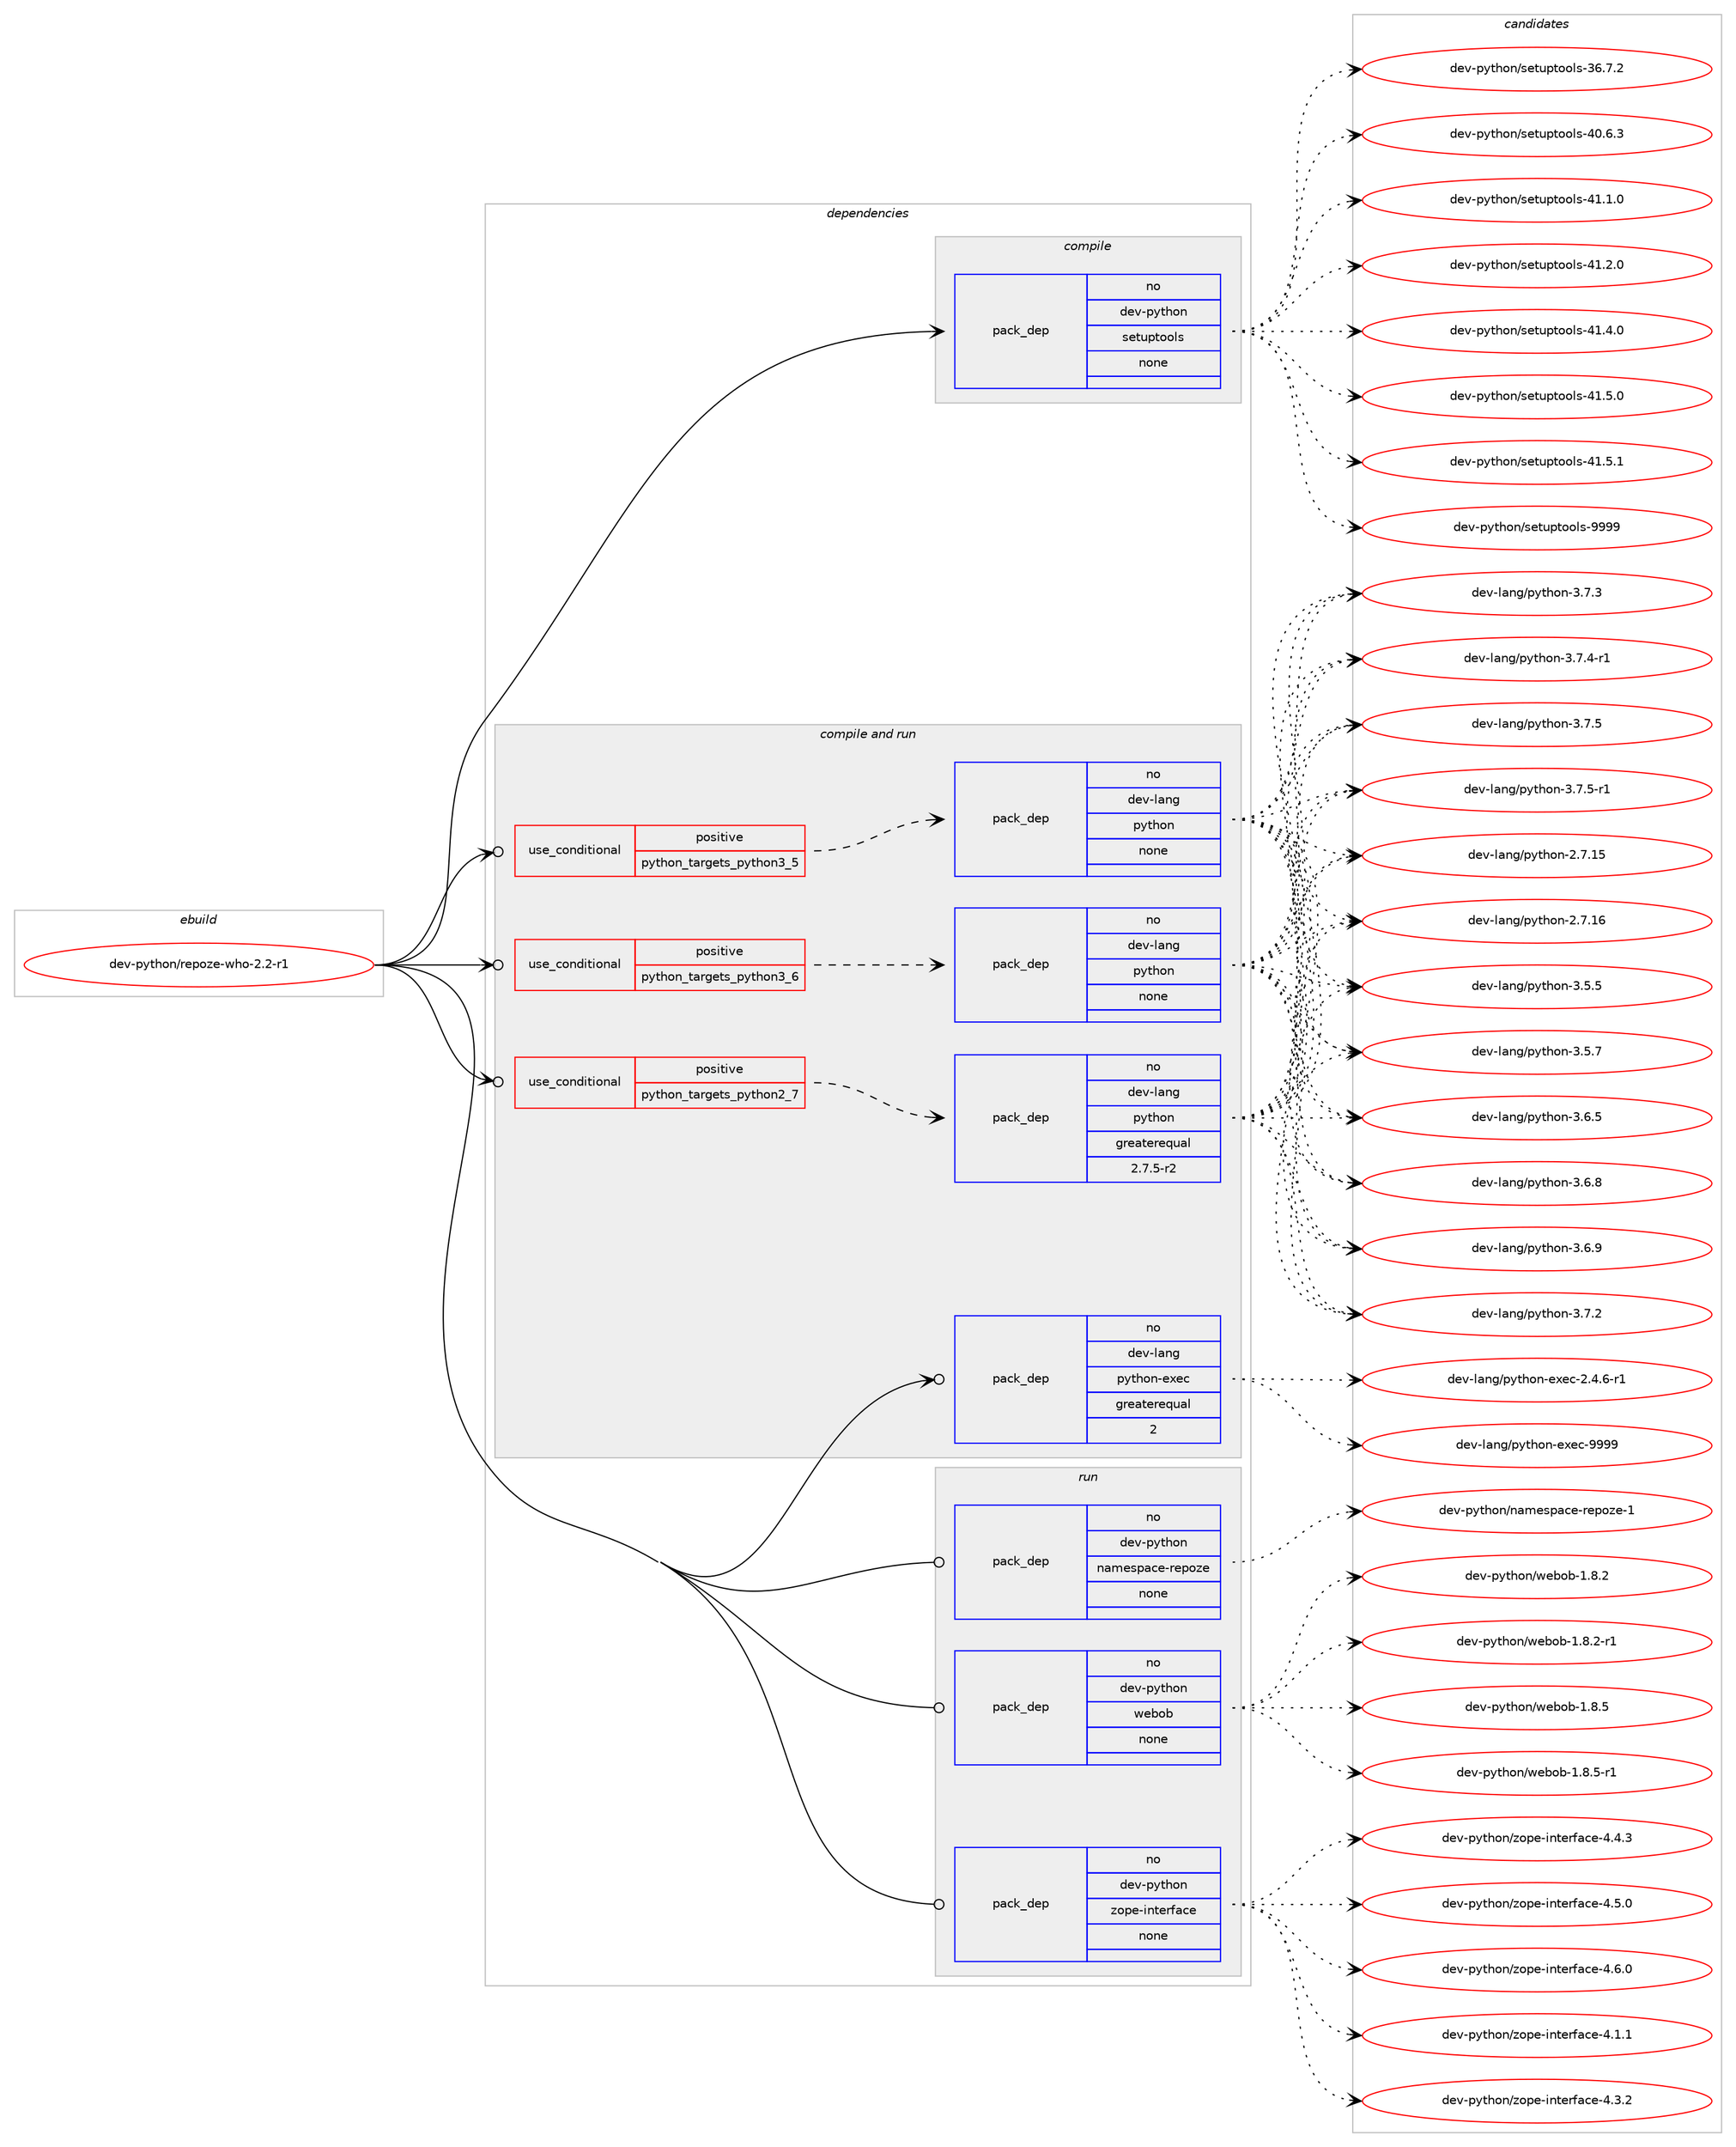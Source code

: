 digraph prolog {

# *************
# Graph options
# *************

newrank=true;
concentrate=true;
compound=true;
graph [rankdir=LR,fontname=Helvetica,fontsize=10,ranksep=1.5];#, ranksep=2.5, nodesep=0.2];
edge  [arrowhead=vee];
node  [fontname=Helvetica,fontsize=10];

# **********
# The ebuild
# **********

subgraph cluster_leftcol {
color=gray;
rank=same;
label=<<i>ebuild</i>>;
id [label="dev-python/repoze-who-2.2-r1", color=red, width=4, href="../dev-python/repoze-who-2.2-r1.svg"];
}

# ****************
# The dependencies
# ****************

subgraph cluster_midcol {
color=gray;
label=<<i>dependencies</i>>;
subgraph cluster_compile {
fillcolor="#eeeeee";
style=filled;
label=<<i>compile</i>>;
subgraph pack474542 {
dependency635001 [label=<<TABLE BORDER="0" CELLBORDER="1" CELLSPACING="0" CELLPADDING="4" WIDTH="220"><TR><TD ROWSPAN="6" CELLPADDING="30">pack_dep</TD></TR><TR><TD WIDTH="110">no</TD></TR><TR><TD>dev-python</TD></TR><TR><TD>setuptools</TD></TR><TR><TD>none</TD></TR><TR><TD></TD></TR></TABLE>>, shape=none, color=blue];
}
id:e -> dependency635001:w [weight=20,style="solid",arrowhead="vee"];
}
subgraph cluster_compileandrun {
fillcolor="#eeeeee";
style=filled;
label=<<i>compile and run</i>>;
subgraph cond148580 {
dependency635002 [label=<<TABLE BORDER="0" CELLBORDER="1" CELLSPACING="0" CELLPADDING="4"><TR><TD ROWSPAN="3" CELLPADDING="10">use_conditional</TD></TR><TR><TD>positive</TD></TR><TR><TD>python_targets_python2_7</TD></TR></TABLE>>, shape=none, color=red];
subgraph pack474543 {
dependency635003 [label=<<TABLE BORDER="0" CELLBORDER="1" CELLSPACING="0" CELLPADDING="4" WIDTH="220"><TR><TD ROWSPAN="6" CELLPADDING="30">pack_dep</TD></TR><TR><TD WIDTH="110">no</TD></TR><TR><TD>dev-lang</TD></TR><TR><TD>python</TD></TR><TR><TD>greaterequal</TD></TR><TR><TD>2.7.5-r2</TD></TR></TABLE>>, shape=none, color=blue];
}
dependency635002:e -> dependency635003:w [weight=20,style="dashed",arrowhead="vee"];
}
id:e -> dependency635002:w [weight=20,style="solid",arrowhead="odotvee"];
subgraph cond148581 {
dependency635004 [label=<<TABLE BORDER="0" CELLBORDER="1" CELLSPACING="0" CELLPADDING="4"><TR><TD ROWSPAN="3" CELLPADDING="10">use_conditional</TD></TR><TR><TD>positive</TD></TR><TR><TD>python_targets_python3_5</TD></TR></TABLE>>, shape=none, color=red];
subgraph pack474544 {
dependency635005 [label=<<TABLE BORDER="0" CELLBORDER="1" CELLSPACING="0" CELLPADDING="4" WIDTH="220"><TR><TD ROWSPAN="6" CELLPADDING="30">pack_dep</TD></TR><TR><TD WIDTH="110">no</TD></TR><TR><TD>dev-lang</TD></TR><TR><TD>python</TD></TR><TR><TD>none</TD></TR><TR><TD></TD></TR></TABLE>>, shape=none, color=blue];
}
dependency635004:e -> dependency635005:w [weight=20,style="dashed",arrowhead="vee"];
}
id:e -> dependency635004:w [weight=20,style="solid",arrowhead="odotvee"];
subgraph cond148582 {
dependency635006 [label=<<TABLE BORDER="0" CELLBORDER="1" CELLSPACING="0" CELLPADDING="4"><TR><TD ROWSPAN="3" CELLPADDING="10">use_conditional</TD></TR><TR><TD>positive</TD></TR><TR><TD>python_targets_python3_6</TD></TR></TABLE>>, shape=none, color=red];
subgraph pack474545 {
dependency635007 [label=<<TABLE BORDER="0" CELLBORDER="1" CELLSPACING="0" CELLPADDING="4" WIDTH="220"><TR><TD ROWSPAN="6" CELLPADDING="30">pack_dep</TD></TR><TR><TD WIDTH="110">no</TD></TR><TR><TD>dev-lang</TD></TR><TR><TD>python</TD></TR><TR><TD>none</TD></TR><TR><TD></TD></TR></TABLE>>, shape=none, color=blue];
}
dependency635006:e -> dependency635007:w [weight=20,style="dashed",arrowhead="vee"];
}
id:e -> dependency635006:w [weight=20,style="solid",arrowhead="odotvee"];
subgraph pack474546 {
dependency635008 [label=<<TABLE BORDER="0" CELLBORDER="1" CELLSPACING="0" CELLPADDING="4" WIDTH="220"><TR><TD ROWSPAN="6" CELLPADDING="30">pack_dep</TD></TR><TR><TD WIDTH="110">no</TD></TR><TR><TD>dev-lang</TD></TR><TR><TD>python-exec</TD></TR><TR><TD>greaterequal</TD></TR><TR><TD>2</TD></TR></TABLE>>, shape=none, color=blue];
}
id:e -> dependency635008:w [weight=20,style="solid",arrowhead="odotvee"];
}
subgraph cluster_run {
fillcolor="#eeeeee";
style=filled;
label=<<i>run</i>>;
subgraph pack474547 {
dependency635009 [label=<<TABLE BORDER="0" CELLBORDER="1" CELLSPACING="0" CELLPADDING="4" WIDTH="220"><TR><TD ROWSPAN="6" CELLPADDING="30">pack_dep</TD></TR><TR><TD WIDTH="110">no</TD></TR><TR><TD>dev-python</TD></TR><TR><TD>namespace-repoze</TD></TR><TR><TD>none</TD></TR><TR><TD></TD></TR></TABLE>>, shape=none, color=blue];
}
id:e -> dependency635009:w [weight=20,style="solid",arrowhead="odot"];
subgraph pack474548 {
dependency635010 [label=<<TABLE BORDER="0" CELLBORDER="1" CELLSPACING="0" CELLPADDING="4" WIDTH="220"><TR><TD ROWSPAN="6" CELLPADDING="30">pack_dep</TD></TR><TR><TD WIDTH="110">no</TD></TR><TR><TD>dev-python</TD></TR><TR><TD>webob</TD></TR><TR><TD>none</TD></TR><TR><TD></TD></TR></TABLE>>, shape=none, color=blue];
}
id:e -> dependency635010:w [weight=20,style="solid",arrowhead="odot"];
subgraph pack474549 {
dependency635011 [label=<<TABLE BORDER="0" CELLBORDER="1" CELLSPACING="0" CELLPADDING="4" WIDTH="220"><TR><TD ROWSPAN="6" CELLPADDING="30">pack_dep</TD></TR><TR><TD WIDTH="110">no</TD></TR><TR><TD>dev-python</TD></TR><TR><TD>zope-interface</TD></TR><TR><TD>none</TD></TR><TR><TD></TD></TR></TABLE>>, shape=none, color=blue];
}
id:e -> dependency635011:w [weight=20,style="solid",arrowhead="odot"];
}
}

# **************
# The candidates
# **************

subgraph cluster_choices {
rank=same;
color=gray;
label=<<i>candidates</i>>;

subgraph choice474542 {
color=black;
nodesep=1;
choice100101118451121211161041111104711510111611711211611111110811545515446554650 [label="dev-python/setuptools-36.7.2", color=red, width=4,href="../dev-python/setuptools-36.7.2.svg"];
choice100101118451121211161041111104711510111611711211611111110811545524846544651 [label="dev-python/setuptools-40.6.3", color=red, width=4,href="../dev-python/setuptools-40.6.3.svg"];
choice100101118451121211161041111104711510111611711211611111110811545524946494648 [label="dev-python/setuptools-41.1.0", color=red, width=4,href="../dev-python/setuptools-41.1.0.svg"];
choice100101118451121211161041111104711510111611711211611111110811545524946504648 [label="dev-python/setuptools-41.2.0", color=red, width=4,href="../dev-python/setuptools-41.2.0.svg"];
choice100101118451121211161041111104711510111611711211611111110811545524946524648 [label="dev-python/setuptools-41.4.0", color=red, width=4,href="../dev-python/setuptools-41.4.0.svg"];
choice100101118451121211161041111104711510111611711211611111110811545524946534648 [label="dev-python/setuptools-41.5.0", color=red, width=4,href="../dev-python/setuptools-41.5.0.svg"];
choice100101118451121211161041111104711510111611711211611111110811545524946534649 [label="dev-python/setuptools-41.5.1", color=red, width=4,href="../dev-python/setuptools-41.5.1.svg"];
choice10010111845112121116104111110471151011161171121161111111081154557575757 [label="dev-python/setuptools-9999", color=red, width=4,href="../dev-python/setuptools-9999.svg"];
dependency635001:e -> choice100101118451121211161041111104711510111611711211611111110811545515446554650:w [style=dotted,weight="100"];
dependency635001:e -> choice100101118451121211161041111104711510111611711211611111110811545524846544651:w [style=dotted,weight="100"];
dependency635001:e -> choice100101118451121211161041111104711510111611711211611111110811545524946494648:w [style=dotted,weight="100"];
dependency635001:e -> choice100101118451121211161041111104711510111611711211611111110811545524946504648:w [style=dotted,weight="100"];
dependency635001:e -> choice100101118451121211161041111104711510111611711211611111110811545524946524648:w [style=dotted,weight="100"];
dependency635001:e -> choice100101118451121211161041111104711510111611711211611111110811545524946534648:w [style=dotted,weight="100"];
dependency635001:e -> choice100101118451121211161041111104711510111611711211611111110811545524946534649:w [style=dotted,weight="100"];
dependency635001:e -> choice10010111845112121116104111110471151011161171121161111111081154557575757:w [style=dotted,weight="100"];
}
subgraph choice474543 {
color=black;
nodesep=1;
choice10010111845108971101034711212111610411111045504655464953 [label="dev-lang/python-2.7.15", color=red, width=4,href="../dev-lang/python-2.7.15.svg"];
choice10010111845108971101034711212111610411111045504655464954 [label="dev-lang/python-2.7.16", color=red, width=4,href="../dev-lang/python-2.7.16.svg"];
choice100101118451089711010347112121116104111110455146534653 [label="dev-lang/python-3.5.5", color=red, width=4,href="../dev-lang/python-3.5.5.svg"];
choice100101118451089711010347112121116104111110455146534655 [label="dev-lang/python-3.5.7", color=red, width=4,href="../dev-lang/python-3.5.7.svg"];
choice100101118451089711010347112121116104111110455146544653 [label="dev-lang/python-3.6.5", color=red, width=4,href="../dev-lang/python-3.6.5.svg"];
choice100101118451089711010347112121116104111110455146544656 [label="dev-lang/python-3.6.8", color=red, width=4,href="../dev-lang/python-3.6.8.svg"];
choice100101118451089711010347112121116104111110455146544657 [label="dev-lang/python-3.6.9", color=red, width=4,href="../dev-lang/python-3.6.9.svg"];
choice100101118451089711010347112121116104111110455146554650 [label="dev-lang/python-3.7.2", color=red, width=4,href="../dev-lang/python-3.7.2.svg"];
choice100101118451089711010347112121116104111110455146554651 [label="dev-lang/python-3.7.3", color=red, width=4,href="../dev-lang/python-3.7.3.svg"];
choice1001011184510897110103471121211161041111104551465546524511449 [label="dev-lang/python-3.7.4-r1", color=red, width=4,href="../dev-lang/python-3.7.4-r1.svg"];
choice100101118451089711010347112121116104111110455146554653 [label="dev-lang/python-3.7.5", color=red, width=4,href="../dev-lang/python-3.7.5.svg"];
choice1001011184510897110103471121211161041111104551465546534511449 [label="dev-lang/python-3.7.5-r1", color=red, width=4,href="../dev-lang/python-3.7.5-r1.svg"];
dependency635003:e -> choice10010111845108971101034711212111610411111045504655464953:w [style=dotted,weight="100"];
dependency635003:e -> choice10010111845108971101034711212111610411111045504655464954:w [style=dotted,weight="100"];
dependency635003:e -> choice100101118451089711010347112121116104111110455146534653:w [style=dotted,weight="100"];
dependency635003:e -> choice100101118451089711010347112121116104111110455146534655:w [style=dotted,weight="100"];
dependency635003:e -> choice100101118451089711010347112121116104111110455146544653:w [style=dotted,weight="100"];
dependency635003:e -> choice100101118451089711010347112121116104111110455146544656:w [style=dotted,weight="100"];
dependency635003:e -> choice100101118451089711010347112121116104111110455146544657:w [style=dotted,weight="100"];
dependency635003:e -> choice100101118451089711010347112121116104111110455146554650:w [style=dotted,weight="100"];
dependency635003:e -> choice100101118451089711010347112121116104111110455146554651:w [style=dotted,weight="100"];
dependency635003:e -> choice1001011184510897110103471121211161041111104551465546524511449:w [style=dotted,weight="100"];
dependency635003:e -> choice100101118451089711010347112121116104111110455146554653:w [style=dotted,weight="100"];
dependency635003:e -> choice1001011184510897110103471121211161041111104551465546534511449:w [style=dotted,weight="100"];
}
subgraph choice474544 {
color=black;
nodesep=1;
choice10010111845108971101034711212111610411111045504655464953 [label="dev-lang/python-2.7.15", color=red, width=4,href="../dev-lang/python-2.7.15.svg"];
choice10010111845108971101034711212111610411111045504655464954 [label="dev-lang/python-2.7.16", color=red, width=4,href="../dev-lang/python-2.7.16.svg"];
choice100101118451089711010347112121116104111110455146534653 [label="dev-lang/python-3.5.5", color=red, width=4,href="../dev-lang/python-3.5.5.svg"];
choice100101118451089711010347112121116104111110455146534655 [label="dev-lang/python-3.5.7", color=red, width=4,href="../dev-lang/python-3.5.7.svg"];
choice100101118451089711010347112121116104111110455146544653 [label="dev-lang/python-3.6.5", color=red, width=4,href="../dev-lang/python-3.6.5.svg"];
choice100101118451089711010347112121116104111110455146544656 [label="dev-lang/python-3.6.8", color=red, width=4,href="../dev-lang/python-3.6.8.svg"];
choice100101118451089711010347112121116104111110455146544657 [label="dev-lang/python-3.6.9", color=red, width=4,href="../dev-lang/python-3.6.9.svg"];
choice100101118451089711010347112121116104111110455146554650 [label="dev-lang/python-3.7.2", color=red, width=4,href="../dev-lang/python-3.7.2.svg"];
choice100101118451089711010347112121116104111110455146554651 [label="dev-lang/python-3.7.3", color=red, width=4,href="../dev-lang/python-3.7.3.svg"];
choice1001011184510897110103471121211161041111104551465546524511449 [label="dev-lang/python-3.7.4-r1", color=red, width=4,href="../dev-lang/python-3.7.4-r1.svg"];
choice100101118451089711010347112121116104111110455146554653 [label="dev-lang/python-3.7.5", color=red, width=4,href="../dev-lang/python-3.7.5.svg"];
choice1001011184510897110103471121211161041111104551465546534511449 [label="dev-lang/python-3.7.5-r1", color=red, width=4,href="../dev-lang/python-3.7.5-r1.svg"];
dependency635005:e -> choice10010111845108971101034711212111610411111045504655464953:w [style=dotted,weight="100"];
dependency635005:e -> choice10010111845108971101034711212111610411111045504655464954:w [style=dotted,weight="100"];
dependency635005:e -> choice100101118451089711010347112121116104111110455146534653:w [style=dotted,weight="100"];
dependency635005:e -> choice100101118451089711010347112121116104111110455146534655:w [style=dotted,weight="100"];
dependency635005:e -> choice100101118451089711010347112121116104111110455146544653:w [style=dotted,weight="100"];
dependency635005:e -> choice100101118451089711010347112121116104111110455146544656:w [style=dotted,weight="100"];
dependency635005:e -> choice100101118451089711010347112121116104111110455146544657:w [style=dotted,weight="100"];
dependency635005:e -> choice100101118451089711010347112121116104111110455146554650:w [style=dotted,weight="100"];
dependency635005:e -> choice100101118451089711010347112121116104111110455146554651:w [style=dotted,weight="100"];
dependency635005:e -> choice1001011184510897110103471121211161041111104551465546524511449:w [style=dotted,weight="100"];
dependency635005:e -> choice100101118451089711010347112121116104111110455146554653:w [style=dotted,weight="100"];
dependency635005:e -> choice1001011184510897110103471121211161041111104551465546534511449:w [style=dotted,weight="100"];
}
subgraph choice474545 {
color=black;
nodesep=1;
choice10010111845108971101034711212111610411111045504655464953 [label="dev-lang/python-2.7.15", color=red, width=4,href="../dev-lang/python-2.7.15.svg"];
choice10010111845108971101034711212111610411111045504655464954 [label="dev-lang/python-2.7.16", color=red, width=4,href="../dev-lang/python-2.7.16.svg"];
choice100101118451089711010347112121116104111110455146534653 [label="dev-lang/python-3.5.5", color=red, width=4,href="../dev-lang/python-3.5.5.svg"];
choice100101118451089711010347112121116104111110455146534655 [label="dev-lang/python-3.5.7", color=red, width=4,href="../dev-lang/python-3.5.7.svg"];
choice100101118451089711010347112121116104111110455146544653 [label="dev-lang/python-3.6.5", color=red, width=4,href="../dev-lang/python-3.6.5.svg"];
choice100101118451089711010347112121116104111110455146544656 [label="dev-lang/python-3.6.8", color=red, width=4,href="../dev-lang/python-3.6.8.svg"];
choice100101118451089711010347112121116104111110455146544657 [label="dev-lang/python-3.6.9", color=red, width=4,href="../dev-lang/python-3.6.9.svg"];
choice100101118451089711010347112121116104111110455146554650 [label="dev-lang/python-3.7.2", color=red, width=4,href="../dev-lang/python-3.7.2.svg"];
choice100101118451089711010347112121116104111110455146554651 [label="dev-lang/python-3.7.3", color=red, width=4,href="../dev-lang/python-3.7.3.svg"];
choice1001011184510897110103471121211161041111104551465546524511449 [label="dev-lang/python-3.7.4-r1", color=red, width=4,href="../dev-lang/python-3.7.4-r1.svg"];
choice100101118451089711010347112121116104111110455146554653 [label="dev-lang/python-3.7.5", color=red, width=4,href="../dev-lang/python-3.7.5.svg"];
choice1001011184510897110103471121211161041111104551465546534511449 [label="dev-lang/python-3.7.5-r1", color=red, width=4,href="../dev-lang/python-3.7.5-r1.svg"];
dependency635007:e -> choice10010111845108971101034711212111610411111045504655464953:w [style=dotted,weight="100"];
dependency635007:e -> choice10010111845108971101034711212111610411111045504655464954:w [style=dotted,weight="100"];
dependency635007:e -> choice100101118451089711010347112121116104111110455146534653:w [style=dotted,weight="100"];
dependency635007:e -> choice100101118451089711010347112121116104111110455146534655:w [style=dotted,weight="100"];
dependency635007:e -> choice100101118451089711010347112121116104111110455146544653:w [style=dotted,weight="100"];
dependency635007:e -> choice100101118451089711010347112121116104111110455146544656:w [style=dotted,weight="100"];
dependency635007:e -> choice100101118451089711010347112121116104111110455146544657:w [style=dotted,weight="100"];
dependency635007:e -> choice100101118451089711010347112121116104111110455146554650:w [style=dotted,weight="100"];
dependency635007:e -> choice100101118451089711010347112121116104111110455146554651:w [style=dotted,weight="100"];
dependency635007:e -> choice1001011184510897110103471121211161041111104551465546524511449:w [style=dotted,weight="100"];
dependency635007:e -> choice100101118451089711010347112121116104111110455146554653:w [style=dotted,weight="100"];
dependency635007:e -> choice1001011184510897110103471121211161041111104551465546534511449:w [style=dotted,weight="100"];
}
subgraph choice474546 {
color=black;
nodesep=1;
choice10010111845108971101034711212111610411111045101120101994550465246544511449 [label="dev-lang/python-exec-2.4.6-r1", color=red, width=4,href="../dev-lang/python-exec-2.4.6-r1.svg"];
choice10010111845108971101034711212111610411111045101120101994557575757 [label="dev-lang/python-exec-9999", color=red, width=4,href="../dev-lang/python-exec-9999.svg"];
dependency635008:e -> choice10010111845108971101034711212111610411111045101120101994550465246544511449:w [style=dotted,weight="100"];
dependency635008:e -> choice10010111845108971101034711212111610411111045101120101994557575757:w [style=dotted,weight="100"];
}
subgraph choice474547 {
color=black;
nodesep=1;
choice1001011184511212111610411111047110971091011151129799101451141011121111221014549 [label="dev-python/namespace-repoze-1", color=red, width=4,href="../dev-python/namespace-repoze-1.svg"];
dependency635009:e -> choice1001011184511212111610411111047110971091011151129799101451141011121111221014549:w [style=dotted,weight="100"];
}
subgraph choice474548 {
color=black;
nodesep=1;
choice10010111845112121116104111110471191019811198454946564650 [label="dev-python/webob-1.8.2", color=red, width=4,href="../dev-python/webob-1.8.2.svg"];
choice100101118451121211161041111104711910198111984549465646504511449 [label="dev-python/webob-1.8.2-r1", color=red, width=4,href="../dev-python/webob-1.8.2-r1.svg"];
choice10010111845112121116104111110471191019811198454946564653 [label="dev-python/webob-1.8.5", color=red, width=4,href="../dev-python/webob-1.8.5.svg"];
choice100101118451121211161041111104711910198111984549465646534511449 [label="dev-python/webob-1.8.5-r1", color=red, width=4,href="../dev-python/webob-1.8.5-r1.svg"];
dependency635010:e -> choice10010111845112121116104111110471191019811198454946564650:w [style=dotted,weight="100"];
dependency635010:e -> choice100101118451121211161041111104711910198111984549465646504511449:w [style=dotted,weight="100"];
dependency635010:e -> choice10010111845112121116104111110471191019811198454946564653:w [style=dotted,weight="100"];
dependency635010:e -> choice100101118451121211161041111104711910198111984549465646534511449:w [style=dotted,weight="100"];
}
subgraph choice474549 {
color=black;
nodesep=1;
choice1001011184511212111610411111047122111112101451051101161011141029799101455246494649 [label="dev-python/zope-interface-4.1.1", color=red, width=4,href="../dev-python/zope-interface-4.1.1.svg"];
choice1001011184511212111610411111047122111112101451051101161011141029799101455246514650 [label="dev-python/zope-interface-4.3.2", color=red, width=4,href="../dev-python/zope-interface-4.3.2.svg"];
choice1001011184511212111610411111047122111112101451051101161011141029799101455246524651 [label="dev-python/zope-interface-4.4.3", color=red, width=4,href="../dev-python/zope-interface-4.4.3.svg"];
choice1001011184511212111610411111047122111112101451051101161011141029799101455246534648 [label="dev-python/zope-interface-4.5.0", color=red, width=4,href="../dev-python/zope-interface-4.5.0.svg"];
choice1001011184511212111610411111047122111112101451051101161011141029799101455246544648 [label="dev-python/zope-interface-4.6.0", color=red, width=4,href="../dev-python/zope-interface-4.6.0.svg"];
dependency635011:e -> choice1001011184511212111610411111047122111112101451051101161011141029799101455246494649:w [style=dotted,weight="100"];
dependency635011:e -> choice1001011184511212111610411111047122111112101451051101161011141029799101455246514650:w [style=dotted,weight="100"];
dependency635011:e -> choice1001011184511212111610411111047122111112101451051101161011141029799101455246524651:w [style=dotted,weight="100"];
dependency635011:e -> choice1001011184511212111610411111047122111112101451051101161011141029799101455246534648:w [style=dotted,weight="100"];
dependency635011:e -> choice1001011184511212111610411111047122111112101451051101161011141029799101455246544648:w [style=dotted,weight="100"];
}
}

}
